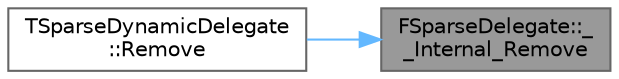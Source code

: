 digraph "FSparseDelegate::__Internal_Remove"
{
 // INTERACTIVE_SVG=YES
 // LATEX_PDF_SIZE
  bgcolor="transparent";
  edge [fontname=Helvetica,fontsize=10,labelfontname=Helvetica,labelfontsize=10];
  node [fontname=Helvetica,fontsize=10,shape=box,height=0.2,width=0.4];
  rankdir="RL";
  Node1 [id="Node000001",label="FSparseDelegate::_\l_Internal_Remove",height=0.2,width=0.4,color="gray40", fillcolor="grey60", style="filled", fontcolor="black",tooltip="Removes a function from this multi-cast delegate's invocation list (performance is O(N))."];
  Node1 -> Node2 [id="edge1_Node000001_Node000002",dir="back",color="steelblue1",style="solid",tooltip=" "];
  Node2 [id="Node000002",label="TSparseDynamicDelegate\l::Remove",height=0.2,width=0.4,color="grey40", fillcolor="white", style="filled",URL="$db/d28/structTSparseDynamicDelegate.html#a0f12c9e5a7d5029e79e510f23b32def9",tooltip="Removes a function from this multi-cast delegate's invocation list (performance is O(N))."];
}
